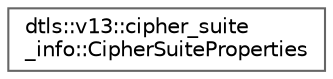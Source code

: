 digraph "Graphical Class Hierarchy"
{
 // LATEX_PDF_SIZE
  bgcolor="transparent";
  edge [fontname=Helvetica,fontsize=10,labelfontname=Helvetica,labelfontsize=10];
  node [fontname=Helvetica,fontsize=10,shape=box,height=0.2,width=0.4];
  rankdir="LR";
  Node0 [id="Node000000",label="dtls::v13::cipher_suite\l_info::CipherSuiteProperties",height=0.2,width=0.4,color="grey40", fillcolor="white", style="filled",URL="$structdtls_1_1v13_1_1cipher__suite__info_1_1CipherSuiteProperties.html",tooltip=" "];
}
